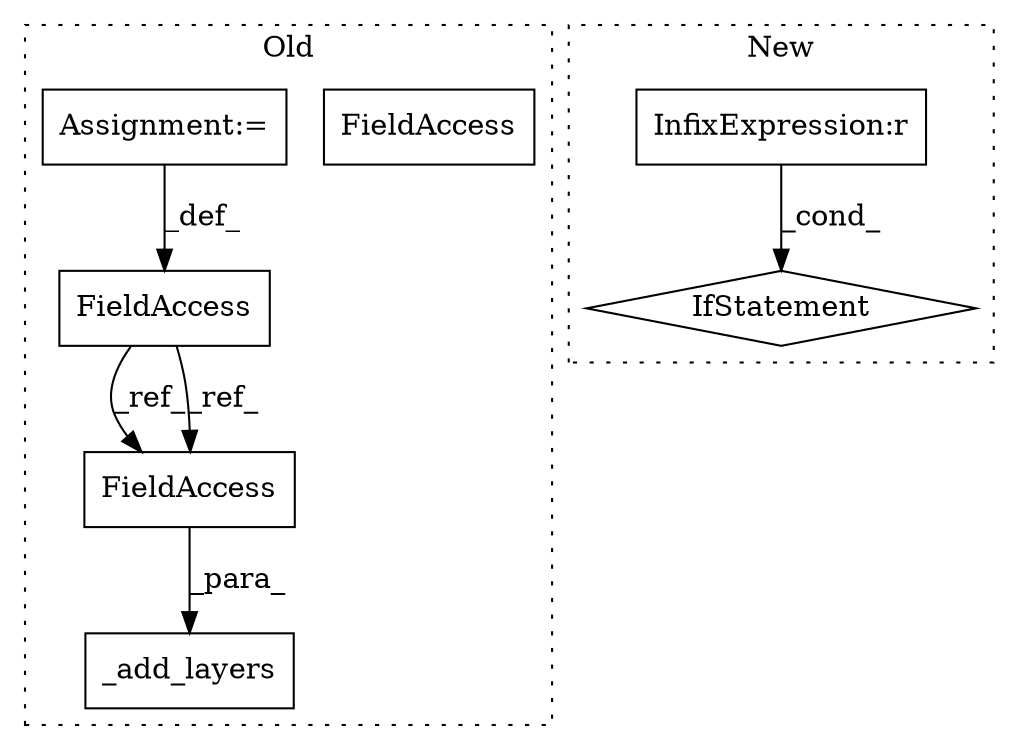 digraph G {
subgraph cluster0 {
1 [label="_add_layers" a="32" s="3671,3695" l="12,1" shape="box"];
3 [label="FieldAccess" a="22" s="3587" l="12" shape="box"];
4 [label="FieldAccess" a="22" s="3683" l="12" shape="box"];
6 [label="Assignment:=" a="7" s="3599" l="1" shape="box"];
7 [label="FieldAccess" a="22" s="3683" l="12" shape="box"];
label = "Old";
style="dotted";
}
subgraph cluster1 {
2 [label="IfStatement" a="25" s="1176,1198" l="4,2" shape="diamond"];
5 [label="InfixExpression:r" a="27" s="1190" l="4" shape="box"];
label = "New";
style="dotted";
}
3 -> 7 [label="_ref_"];
3 -> 7 [label="_ref_"];
5 -> 2 [label="_cond_"];
6 -> 3 [label="_def_"];
7 -> 1 [label="_para_"];
}